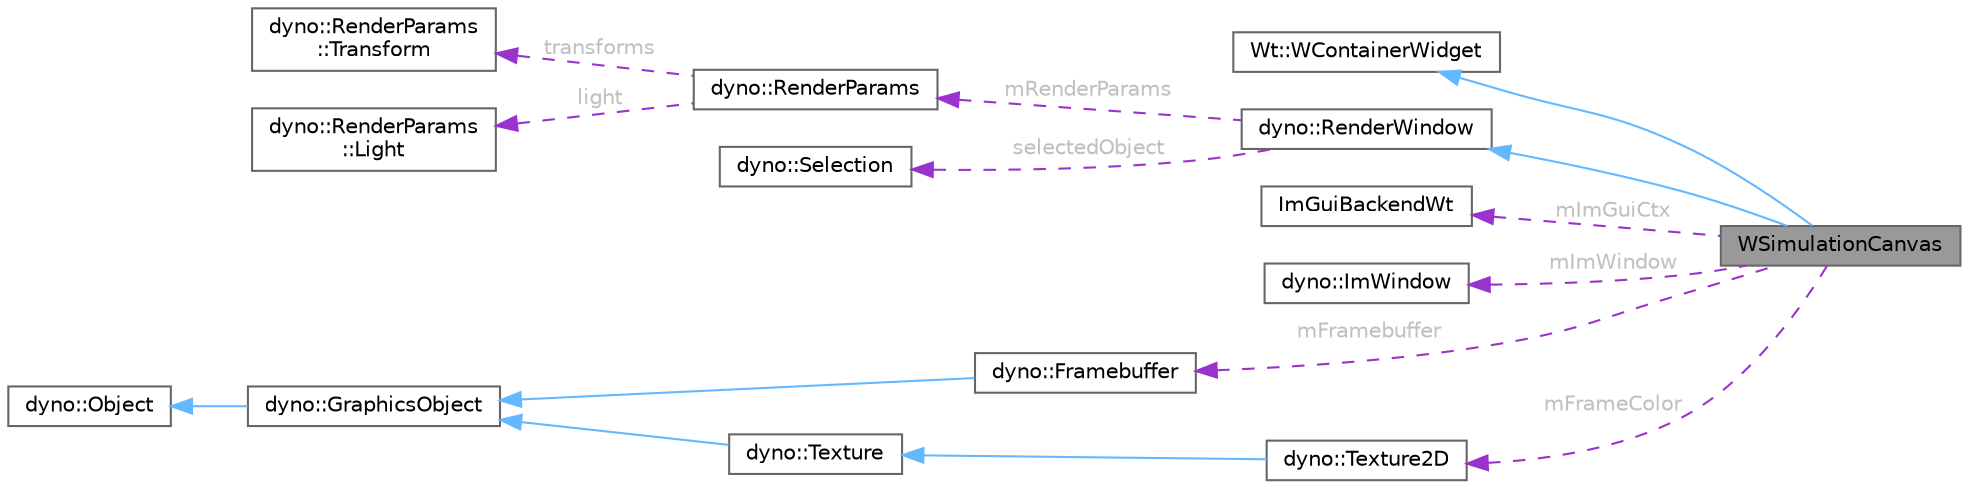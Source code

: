 digraph "WSimulationCanvas"
{
 // LATEX_PDF_SIZE
  bgcolor="transparent";
  edge [fontname=Helvetica,fontsize=10,labelfontname=Helvetica,labelfontsize=10];
  node [fontname=Helvetica,fontsize=10,shape=box,height=0.2,width=0.4];
  rankdir="LR";
  Node1 [id="Node000001",label="WSimulationCanvas",height=0.2,width=0.4,color="gray40", fillcolor="grey60", style="filled", fontcolor="black",tooltip=" "];
  Node2 -> Node1 [id="edge1_Node000001_Node000002",dir="back",color="steelblue1",style="solid",tooltip=" "];
  Node2 [id="Node000002",label="Wt::WContainerWidget",height=0.2,width=0.4,color="gray40", fillcolor="white", style="filled",tooltip=" "];
  Node3 -> Node1 [id="edge2_Node000001_Node000003",dir="back",color="steelblue1",style="solid",tooltip=" "];
  Node3 [id="Node000003",label="dyno::RenderWindow",height=0.2,width=0.4,color="gray40", fillcolor="white", style="filled",URL="$classdyno_1_1_render_window.html",tooltip=" "];
  Node4 -> Node3 [id="edge3_Node000003_Node000004",dir="back",color="darkorchid3",style="dashed",tooltip=" ",label=" mRenderParams",fontcolor="grey" ];
  Node4 [id="Node000004",label="dyno::RenderParams",height=0.2,width=0.4,color="gray40", fillcolor="white", style="filled",URL="$structdyno_1_1_render_params.html",tooltip=" "];
  Node5 -> Node4 [id="edge4_Node000004_Node000005",dir="back",color="darkorchid3",style="dashed",tooltip=" ",label=" transforms",fontcolor="grey" ];
  Node5 [id="Node000005",label="dyno::RenderParams\l::Transform",height=0.2,width=0.4,color="gray40", fillcolor="white", style="filled",URL="$structdyno_1_1_render_params_1_1_transform.html",tooltip=" "];
  Node6 -> Node4 [id="edge5_Node000004_Node000006",dir="back",color="darkorchid3",style="dashed",tooltip=" ",label=" light",fontcolor="grey" ];
  Node6 [id="Node000006",label="dyno::RenderParams\l::Light",height=0.2,width=0.4,color="gray40", fillcolor="white", style="filled",URL="$structdyno_1_1_render_params_1_1_light.html",tooltip=" "];
  Node7 -> Node3 [id="edge6_Node000003_Node000007",dir="back",color="darkorchid3",style="dashed",tooltip=" ",label=" selectedObject",fontcolor="grey" ];
  Node7 [id="Node000007",label="dyno::Selection",height=0.2,width=0.4,color="gray40", fillcolor="white", style="filled",URL="$structdyno_1_1_selection.html",tooltip=" "];
  Node8 -> Node1 [id="edge7_Node000001_Node000008",dir="back",color="darkorchid3",style="dashed",tooltip=" ",label=" mImGuiCtx",fontcolor="grey" ];
  Node8 [id="Node000008",label="ImGuiBackendWt",height=0.2,width=0.4,color="gray40", fillcolor="white", style="filled",URL="$class_im_gui_backend_wt.html",tooltip=" "];
  Node9 -> Node1 [id="edge8_Node000001_Node000009",dir="back",color="darkorchid3",style="dashed",tooltip=" ",label=" mImWindow",fontcolor="grey" ];
  Node9 [id="Node000009",label="dyno::ImWindow",height=0.2,width=0.4,color="gray40", fillcolor="white", style="filled",URL="$classdyno_1_1_im_window.html",tooltip=" "];
  Node10 -> Node1 [id="edge9_Node000001_Node000010",dir="back",color="darkorchid3",style="dashed",tooltip=" ",label=" mFramebuffer",fontcolor="grey" ];
  Node10 [id="Node000010",label="dyno::Framebuffer",height=0.2,width=0.4,color="gray40", fillcolor="white", style="filled",URL="$classdyno_1_1_framebuffer.html",tooltip=" "];
  Node11 -> Node10 [id="edge10_Node000010_Node000011",dir="back",color="steelblue1",style="solid",tooltip=" "];
  Node11 [id="Node000011",label="dyno::GraphicsObject",height=0.2,width=0.4,color="gray40", fillcolor="white", style="filled",URL="$classdyno_1_1_graphics_object.html",tooltip=" "];
  Node12 -> Node11 [id="edge11_Node000011_Node000012",dir="back",color="steelblue1",style="solid",tooltip=" "];
  Node12 [id="Node000012",label="dyno::Object",height=0.2,width=0.4,color="gray40", fillcolor="white", style="filled",URL="$classdyno_1_1_object.html",tooltip=" "];
  Node13 -> Node1 [id="edge12_Node000001_Node000013",dir="back",color="darkorchid3",style="dashed",tooltip=" ",label=" mFrameColor",fontcolor="grey" ];
  Node13 [id="Node000013",label="dyno::Texture2D",height=0.2,width=0.4,color="gray40", fillcolor="white", style="filled",URL="$classdyno_1_1_texture2_d.html",tooltip=" "];
  Node14 -> Node13 [id="edge13_Node000013_Node000014",dir="back",color="steelblue1",style="solid",tooltip=" "];
  Node14 [id="Node000014",label="dyno::Texture",height=0.2,width=0.4,color="gray40", fillcolor="white", style="filled",URL="$classdyno_1_1_texture.html",tooltip=" "];
  Node11 -> Node14 [id="edge14_Node000014_Node000011",dir="back",color="steelblue1",style="solid",tooltip=" "];
}
